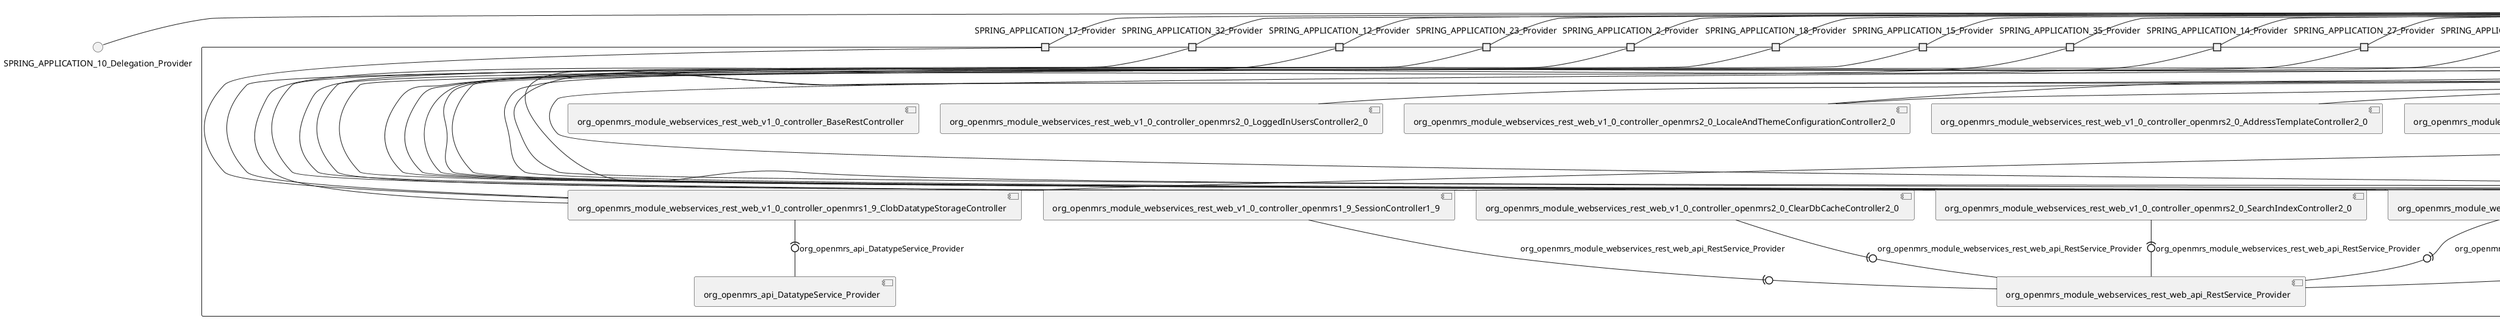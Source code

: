 @startuml
skinparam fixCircleLabelOverlapping true
skinparam componentStyle uml2
() SPRING_APPLICATION_10_Delegation_Provider
() SPRING_APPLICATION_11_Delegation_Provider
() SPRING_APPLICATION_12_Delegation_Provider
() SPRING_APPLICATION_13_Delegation_Provider
() SPRING_APPLICATION_14_Delegation_Provider
() SPRING_APPLICATION_15_Delegation_Provider
() SPRING_APPLICATION_16_Delegation_Provider
() SPRING_APPLICATION_17_Delegation_Provider
() SPRING_APPLICATION_18_Delegation_Provider
() SPRING_APPLICATION_19_Delegation_Provider
() SPRING_APPLICATION_20_Delegation_Provider
() SPRING_APPLICATION_21_Delegation_Provider
() SPRING_APPLICATION_22_Delegation_Provider
() SPRING_APPLICATION_23_Delegation_Provider
() SPRING_APPLICATION_24_Delegation_Provider
() SPRING_APPLICATION_25_Delegation_Provider
() SPRING_APPLICATION_26_Delegation_Provider
() SPRING_APPLICATION_27_Delegation_Provider
() SPRING_APPLICATION_28_Delegation_Provider
() SPRING_APPLICATION_29_Delegation_Provider
() SPRING_APPLICATION_2_Delegation_Provider
() SPRING_APPLICATION_30_Delegation_Provider
() SPRING_APPLICATION_31_Delegation_Provider
() SPRING_APPLICATION_32_Delegation_Provider
() SPRING_APPLICATION_33_Delegation_Provider
() SPRING_APPLICATION_34_Delegation_Provider
() SPRING_APPLICATION_35_Delegation_Provider
() SPRING_APPLICATION_36_Delegation_Provider
() SPRING_APPLICATION_37_Delegation_Provider
() SPRING_APPLICATION_38_Delegation_Provider
() SPRING_APPLICATION_3_Delegation_Provider
() SPRING_APPLICATION_4_Delegation_Provider
() SPRING_APPLICATION_5_Delegation_Provider
() SPRING_APPLICATION_6_Delegation_Provider
() SPRING_APPLICATION_7_Delegation_Provider
() SPRING_APPLICATION_8_Delegation_Provider
() SPRING_APPLICATION_9_Delegation_Provider
() SPRING_APPLICATION_Delegation_Provider
() SPRING_APPLICATION_module_webservices_rest_apiDocs_Delegation_Provider
() SPRING_APPLICATION_module_webservices_rest_settings_Delegation_Provider
() SPRING_APPLICATION_module_webservices_rest_swagger_json_Delegation_Provider
() SPRING_APPLICATION_rest_unknownResource_Delegation_Provider
() SPRING_APPLICATION_rest_v1_form_value_Delegation_Provider
() SPRING_APPLICATION_rest_v1_hl7_Delegation_Provider
() SPRING_APPLICATION_value_Delegation_Provider
rectangle System {
[org_openmrs_api_DatatypeService_Provider] [[openmrs-openmrs-core.repository#_xmSMxEJQEe-po9h9FtaqyA]]
[org_openmrs_api_FormService_Provider] [[openmrs-openmrs-core.repository#_xmSMxEJQEe-po9h9FtaqyA]]
[org_openmrs_api_ObsService_Provider] [[openmrs-openmrs-core.repository#_xmSMxEJQEe-po9h9FtaqyA]]
[org_openmrs_api_UserService_Provider] [[openmrs-openmrs-core.repository#_xmSMxEJQEe-po9h9FtaqyA]]
[org_openmrs_module_webservices_rest_web_api_RestService_Provider] [[openmrs-openmrs-core.repository#_xmSMxEJQEe-po9h9FtaqyA]]
[org_openmrs_module_webservices_rest_web_controller_SettingsFormController] [[openmrs-openmrs-core.repository#_xmSMxEJQEe-po9h9FtaqyA]]
[org_openmrs_module_webservices_rest_web_controller_SwaggerDocController] [[openmrs-openmrs-core.repository#_xmSMxEJQEe-po9h9FtaqyA]]
[org_openmrs_module_webservices_rest_web_controller_SwaggerSpecificationController] [[openmrs-openmrs-core.repository#_xmSMxEJQEe-po9h9FtaqyA]]
[org_openmrs_module_webservices_rest_web_v1_0_controller_BaseRestController] [[openmrs-openmrs-core.repository#_xmSMxEJQEe-po9h9FtaqyA]]
[org_openmrs_module_webservices_rest_web_v1_0_controller_BaseUriSetup] [[openmrs-openmrs-core.repository#_xmSMxEJQEe-po9h9FtaqyA]]
[org_openmrs_module_webservices_rest_web_v1_0_controller_MainResourceController] [[openmrs-openmrs-core.repository#_xmSMxEJQEe-po9h9FtaqyA]]
[org_openmrs_module_webservices_rest_web_v1_0_controller_MainSubResourceController] [[openmrs-openmrs-core.repository#_xmSMxEJQEe-po9h9FtaqyA]]
[org_openmrs_module_webservices_rest_web_v1_0_controller_UnknownResourceController] [[openmrs-openmrs-core.repository#_xmSMxEJQEe-po9h9FtaqyA]]
[org_openmrs_module_webservices_rest_web_v1_0_controller_openmrs1_8_ChangePasswordController1_8] [[openmrs-openmrs-core.repository#_xmSMxEJQEe-po9h9FtaqyA]]
[org_openmrs_module_webservices_rest_web_v1_0_controller_openmrs1_8_HL7MessageController1_8] [[openmrs-openmrs-core.repository#_xmSMxEJQEe-po9h9FtaqyA]]
[org_openmrs_module_webservices_rest_web_v1_0_controller_openmrs1_8_ObsComplexValueController1_8] [[openmrs-openmrs-core.repository#_xmSMxEJQEe-po9h9FtaqyA]]
[org_openmrs_module_webservices_rest_web_v1_0_controller_openmrs1_9_ClobDatatypeStorageController] [[openmrs-openmrs-core.repository#_xmSMxEJQEe-po9h9FtaqyA]]
[org_openmrs_module_webservices_rest_web_v1_0_controller_openmrs1_9_ConceptReferenceController1_9] [[openmrs-openmrs-core.repository#_xmSMxEJQEe-po9h9FtaqyA]]
[org_openmrs_module_webservices_rest_web_v1_0_controller_openmrs1_9_FormResourceController1_9] [[openmrs-openmrs-core.repository#_xmSMxEJQEe-po9h9FtaqyA]]
[org_openmrs_module_webservices_rest_web_v1_0_controller_openmrs1_9_SessionController1_9] [[openmrs-openmrs-core.repository#_xmSMxEJQEe-po9h9FtaqyA]]
[org_openmrs_module_webservices_rest_web_v1_0_controller_openmrs2_0_AddressTemplateController2_0] [[openmrs-openmrs-core.repository#_xmSMxEJQEe-po9h9FtaqyA]]
[org_openmrs_module_webservices_rest_web_v1_0_controller_openmrs2_0_ClearDbCacheController2_0] [[openmrs-openmrs-core.repository#_xmSMxEJQEe-po9h9FtaqyA]]
[org_openmrs_module_webservices_rest_web_v1_0_controller_openmrs2_0_ImplementationIdController2_0] [[openmrs-openmrs-core.repository#_xmSMxEJQEe-po9h9FtaqyA]]
[org_openmrs_module_webservices_rest_web_v1_0_controller_openmrs2_0_LocaleAndThemeConfigurationController2_0] [[openmrs-openmrs-core.repository#_xmSMxEJQEe-po9h9FtaqyA]]
[org_openmrs_module_webservices_rest_web_v1_0_controller_openmrs2_0_LoggedInUsersController2_0] [[openmrs-openmrs-core.repository#_xmSMxEJQEe-po9h9FtaqyA]]
[org_openmrs_module_webservices_rest_web_v1_0_controller_openmrs2_0_NameTemplateController2_0] [[openmrs-openmrs-core.repository#_xmSMxEJQEe-po9h9FtaqyA]]
[org_openmrs_module_webservices_rest_web_v1_0_controller_openmrs2_0_SearchIndexController2_0] [[openmrs-openmrs-core.repository#_xmSMxEJQEe-po9h9FtaqyA]]
[org_openmrs_module_webservices_rest_web_v1_0_controller_openmrs2_0_VisitConfigurationController2_0] [[openmrs-openmrs-core.repository#_xmSMxEJQEe-po9h9FtaqyA]]
[org_openmrs_module_webservices_rest_web_v1_0_controller_openmrs2_2_PasswordResetController2_2] [[openmrs-openmrs-core.repository#_xmSMxEJQEe-po9h9FtaqyA]]
port SPRING_APPLICATION_10_Provider
SPRING_APPLICATION_10_Delegation_Provider - SPRING_APPLICATION_10_Provider
SPRING_APPLICATION_10_Provider - [org_openmrs_module_webservices_rest_web_v1_0_controller_openmrs1_8_ChangePasswordController1_8]
port SPRING_APPLICATION_11_Provider
SPRING_APPLICATION_11_Delegation_Provider - SPRING_APPLICATION_11_Provider
SPRING_APPLICATION_11_Provider - [org_openmrs_module_webservices_rest_web_v1_0_controller_MainSubResourceController]
port SPRING_APPLICATION_12_Provider
SPRING_APPLICATION_12_Delegation_Provider - SPRING_APPLICATION_12_Provider
SPRING_APPLICATION_12_Provider - [org_openmrs_module_webservices_rest_web_v1_0_controller_openmrs1_9_ClobDatatypeStorageController]
port SPRING_APPLICATION_13_Provider
SPRING_APPLICATION_13_Delegation_Provider - SPRING_APPLICATION_13_Provider
SPRING_APPLICATION_13_Provider - [org_openmrs_module_webservices_rest_web_v1_0_controller_openmrs2_0_LoggedInUsersController2_0]
port SPRING_APPLICATION_14_Provider
SPRING_APPLICATION_14_Delegation_Provider - SPRING_APPLICATION_14_Provider
SPRING_APPLICATION_14_Provider - [org_openmrs_module_webservices_rest_web_v1_0_controller_MainSubResourceController]
port SPRING_APPLICATION_15_Provider
SPRING_APPLICATION_15_Delegation_Provider - SPRING_APPLICATION_15_Provider
SPRING_APPLICATION_15_Provider - [org_openmrs_module_webservices_rest_web_v1_0_controller_openmrs2_0_SearchIndexController2_0]
port SPRING_APPLICATION_16_Provider
SPRING_APPLICATION_16_Delegation_Provider - SPRING_APPLICATION_16_Provider
SPRING_APPLICATION_16_Provider - [org_openmrs_module_webservices_rest_web_v1_0_controller_openmrs2_0_LocaleAndThemeConfigurationController2_0]
port SPRING_APPLICATION_17_Provider
SPRING_APPLICATION_17_Delegation_Provider - SPRING_APPLICATION_17_Provider
SPRING_APPLICATION_17_Provider - [org_openmrs_module_webservices_rest_web_v1_0_controller_openmrs1_9_ClobDatatypeStorageController]
port SPRING_APPLICATION_18_Provider
SPRING_APPLICATION_18_Delegation_Provider - SPRING_APPLICATION_18_Provider
SPRING_APPLICATION_18_Provider - [org_openmrs_module_webservices_rest_web_v1_0_controller_openmrs2_0_ClearDbCacheController2_0]
port SPRING_APPLICATION_19_Provider
SPRING_APPLICATION_19_Delegation_Provider - SPRING_APPLICATION_19_Provider
SPRING_APPLICATION_19_Provider - [org_openmrs_module_webservices_rest_web_v1_0_controller_openmrs2_0_ImplementationIdController2_0]
port SPRING_APPLICATION_20_Provider
SPRING_APPLICATION_20_Delegation_Provider - SPRING_APPLICATION_20_Provider
SPRING_APPLICATION_20_Provider - [org_openmrs_module_webservices_rest_web_v1_0_controller_openmrs2_0_LocaleAndThemeConfigurationController2_0]
port SPRING_APPLICATION_21_Provider
SPRING_APPLICATION_21_Delegation_Provider - SPRING_APPLICATION_21_Provider
SPRING_APPLICATION_21_Provider - [org_openmrs_module_webservices_rest_web_v1_0_controller_MainSubResourceController]
port SPRING_APPLICATION_22_Provider
SPRING_APPLICATION_22_Delegation_Provider - SPRING_APPLICATION_22_Provider
SPRING_APPLICATION_22_Provider - [org_openmrs_module_webservices_rest_web_v1_0_controller_openmrs2_0_AddressTemplateController2_0]
port SPRING_APPLICATION_23_Provider
SPRING_APPLICATION_23_Delegation_Provider - SPRING_APPLICATION_23_Provider
SPRING_APPLICATION_23_Provider - [org_openmrs_module_webservices_rest_web_v1_0_controller_openmrs1_9_SessionController1_9]
port SPRING_APPLICATION_24_Provider
SPRING_APPLICATION_24_Delegation_Provider - SPRING_APPLICATION_24_Provider
SPRING_APPLICATION_24_Provider - [org_openmrs_module_webservices_rest_web_v1_0_controller_MainResourceController]
port SPRING_APPLICATION_25_Provider
SPRING_APPLICATION_25_Delegation_Provider - SPRING_APPLICATION_25_Provider
SPRING_APPLICATION_25_Provider - [org_openmrs_module_webservices_rest_web_v1_0_controller_MainResourceController]
port SPRING_APPLICATION_26_Provider
SPRING_APPLICATION_26_Delegation_Provider - SPRING_APPLICATION_26_Provider
SPRING_APPLICATION_26_Provider - [org_openmrs_module_webservices_rest_web_v1_0_controller_openmrs2_0_ImplementationIdController2_0]
port SPRING_APPLICATION_27_Provider
SPRING_APPLICATION_27_Delegation_Provider - SPRING_APPLICATION_27_Provider
SPRING_APPLICATION_27_Provider - [org_openmrs_module_webservices_rest_web_v1_0_controller_MainSubResourceController]
port SPRING_APPLICATION_28_Provider
SPRING_APPLICATION_28_Delegation_Provider - SPRING_APPLICATION_28_Provider
SPRING_APPLICATION_28_Provider - [org_openmrs_module_webservices_rest_web_v1_0_controller_openmrs2_2_PasswordResetController2_2]
port SPRING_APPLICATION_29_Provider
SPRING_APPLICATION_29_Delegation_Provider - SPRING_APPLICATION_29_Provider
SPRING_APPLICATION_29_Provider - [org_openmrs_module_webservices_rest_web_v1_0_controller_openmrs2_2_PasswordResetController2_2]
port SPRING_APPLICATION_2_Provider
SPRING_APPLICATION_2_Delegation_Provider - SPRING_APPLICATION_2_Provider
SPRING_APPLICATION_2_Provider - [org_openmrs_module_webservices_rest_web_v1_0_controller_openmrs1_9_SessionController1_9]
port SPRING_APPLICATION_30_Provider
SPRING_APPLICATION_30_Delegation_Provider - SPRING_APPLICATION_30_Provider
SPRING_APPLICATION_30_Provider - [org_openmrs_module_webservices_rest_web_v1_0_controller_openmrs2_0_VisitConfigurationController2_0]
port SPRING_APPLICATION_31_Provider
SPRING_APPLICATION_31_Delegation_Provider - SPRING_APPLICATION_31_Provider
SPRING_APPLICATION_31_Provider - [org_openmrs_module_webservices_rest_web_v1_0_controller_MainResourceController]
port SPRING_APPLICATION_32_Provider
SPRING_APPLICATION_32_Delegation_Provider - SPRING_APPLICATION_32_Provider
SPRING_APPLICATION_32_Provider - [org_openmrs_module_webservices_rest_web_v1_0_controller_openmrs1_9_ClobDatatypeStorageController]
port SPRING_APPLICATION_33_Provider
SPRING_APPLICATION_33_Delegation_Provider - SPRING_APPLICATION_33_Provider
SPRING_APPLICATION_33_Provider - [org_openmrs_module_webservices_rest_web_v1_0_controller_openmrs2_0_NameTemplateController2_0]
port SPRING_APPLICATION_34_Provider
SPRING_APPLICATION_34_Delegation_Provider - SPRING_APPLICATION_34_Provider
SPRING_APPLICATION_34_Provider - [org_openmrs_module_webservices_rest_web_v1_0_controller_MainResourceController]
port SPRING_APPLICATION_35_Provider
SPRING_APPLICATION_35_Delegation_Provider - SPRING_APPLICATION_35_Provider
SPRING_APPLICATION_35_Provider - [org_openmrs_module_webservices_rest_web_v1_0_controller_MainSubResourceController]
port SPRING_APPLICATION_36_Provider
SPRING_APPLICATION_36_Delegation_Provider - SPRING_APPLICATION_36_Provider
SPRING_APPLICATION_36_Provider - [org_openmrs_module_webservices_rest_web_v1_0_controller_MainResourceController]
port SPRING_APPLICATION_37_Provider
SPRING_APPLICATION_37_Delegation_Provider - SPRING_APPLICATION_37_Provider
SPRING_APPLICATION_37_Provider - [org_openmrs_module_webservices_rest_web_v1_0_controller_MainSubResourceController]
port SPRING_APPLICATION_38_Provider
SPRING_APPLICATION_38_Delegation_Provider - SPRING_APPLICATION_38_Provider
SPRING_APPLICATION_38_Provider - [org_openmrs_module_webservices_rest_web_v1_0_controller_openmrs1_8_ChangePasswordController1_8]
port SPRING_APPLICATION_3_Provider
SPRING_APPLICATION_3_Delegation_Provider - SPRING_APPLICATION_3_Provider
SPRING_APPLICATION_3_Provider - [org_openmrs_module_webservices_rest_web_v1_0_controller_MainResourceController]
port SPRING_APPLICATION_4_Provider
SPRING_APPLICATION_4_Delegation_Provider - SPRING_APPLICATION_4_Provider
SPRING_APPLICATION_4_Provider - [org_openmrs_module_webservices_rest_web_v1_0_controller_MainResourceController]
port SPRING_APPLICATION_5_Provider
SPRING_APPLICATION_5_Delegation_Provider - SPRING_APPLICATION_5_Provider
SPRING_APPLICATION_5_Provider - [org_openmrs_module_webservices_rest_web_v1_0_controller_openmrs1_9_ConceptReferenceController1_9]
port SPRING_APPLICATION_6_Provider
SPRING_APPLICATION_6_Delegation_Provider - SPRING_APPLICATION_6_Provider
SPRING_APPLICATION_6_Provider - [org_openmrs_module_webservices_rest_web_v1_0_controller_MainSubResourceController]
port SPRING_APPLICATION_7_Provider
SPRING_APPLICATION_7_Delegation_Provider - SPRING_APPLICATION_7_Provider
SPRING_APPLICATION_7_Provider - [org_openmrs_module_webservices_rest_web_v1_0_controller_MainSubResourceController]
port SPRING_APPLICATION_8_Provider
SPRING_APPLICATION_8_Delegation_Provider - SPRING_APPLICATION_8_Provider
SPRING_APPLICATION_8_Provider - [org_openmrs_module_webservices_rest_web_v1_0_controller_openmrs2_0_VisitConfigurationController2_0]
port SPRING_APPLICATION_9_Provider
SPRING_APPLICATION_9_Delegation_Provider - SPRING_APPLICATION_9_Provider
SPRING_APPLICATION_9_Provider - [org_openmrs_module_webservices_rest_web_v1_0_controller_MainSubResourceController]
port SPRING_APPLICATION_Provider
SPRING_APPLICATION_Delegation_Provider - SPRING_APPLICATION_Provider
SPRING_APPLICATION_Provider - [org_openmrs_module_webservices_rest_web_v1_0_controller_openmrs1_9_SessionController1_9]
port SPRING_APPLICATION_module_webservices_rest_apiDocs_Provider
SPRING_APPLICATION_module_webservices_rest_apiDocs_Delegation_Provider - SPRING_APPLICATION_module_webservices_rest_apiDocs_Provider
SPRING_APPLICATION_module_webservices_rest_apiDocs_Provider - [org_openmrs_module_webservices_rest_web_controller_SwaggerDocController]
port SPRING_APPLICATION_module_webservices_rest_settings_Provider
SPRING_APPLICATION_module_webservices_rest_settings_Delegation_Provider - SPRING_APPLICATION_module_webservices_rest_settings_Provider
SPRING_APPLICATION_module_webservices_rest_settings_Provider - [org_openmrs_module_webservices_rest_web_controller_SettingsFormController]
port SPRING_APPLICATION_module_webservices_rest_swagger_json_Provider
SPRING_APPLICATION_module_webservices_rest_swagger_json_Delegation_Provider - SPRING_APPLICATION_module_webservices_rest_swagger_json_Provider
SPRING_APPLICATION_module_webservices_rest_swagger_json_Provider - [org_openmrs_module_webservices_rest_web_controller_SwaggerSpecificationController]
port SPRING_APPLICATION_rest_unknownResource_Provider
SPRING_APPLICATION_rest_unknownResource_Delegation_Provider - SPRING_APPLICATION_rest_unknownResource_Provider
SPRING_APPLICATION_rest_unknownResource_Provider - [org_openmrs_module_webservices_rest_web_v1_0_controller_UnknownResourceController]
port SPRING_APPLICATION_rest_v1_form_value_Provider
SPRING_APPLICATION_rest_v1_form_value_Delegation_Provider - SPRING_APPLICATION_rest_v1_form_value_Provider
SPRING_APPLICATION_rest_v1_form_value_Provider - [org_openmrs_module_webservices_rest_web_v1_0_controller_openmrs1_9_FormResourceController1_9]
port SPRING_APPLICATION_rest_v1_hl7_Provider
SPRING_APPLICATION_rest_v1_hl7_Delegation_Provider - SPRING_APPLICATION_rest_v1_hl7_Provider
SPRING_APPLICATION_rest_v1_hl7_Provider - [org_openmrs_module_webservices_rest_web_v1_0_controller_openmrs1_8_HL7MessageController1_8]
port SPRING_APPLICATION_value_Provider
SPRING_APPLICATION_value_Delegation_Provider - SPRING_APPLICATION_value_Provider
SPRING_APPLICATION_value_Provider - [org_openmrs_module_webservices_rest_web_v1_0_controller_openmrs1_8_ObsComplexValueController1_8]
[org_openmrs_module_webservices_rest_web_v1_0_controller_openmrs1_9_ClobDatatypeStorageController] -(0- [org_openmrs_api_DatatypeService_Provider] : org_openmrs_api_DatatypeService_Provider
[org_openmrs_module_webservices_rest_web_v1_0_controller_openmrs1_9_FormResourceController1_9] -(0- [org_openmrs_api_FormService_Provider] : org_openmrs_api_FormService_Provider
[org_openmrs_module_webservices_rest_web_v1_0_controller_openmrs1_8_ObsComplexValueController1_8] -(0- [org_openmrs_api_ObsService_Provider] : org_openmrs_api_ObsService_Provider
[org_openmrs_module_webservices_rest_web_v1_0_controller_openmrs1_8_ChangePasswordController1_8] -(0- [org_openmrs_api_UserService_Provider] : org_openmrs_api_UserService_Provider
[org_openmrs_module_webservices_rest_web_v1_0_controller_openmrs2_2_PasswordResetController2_2] -(0- [org_openmrs_api_UserService_Provider] : org_openmrs_api_UserService_Provider
[org_openmrs_module_webservices_rest_web_v1_0_controller_openmrs2_0_ClearDbCacheController2_0] -(0- [org_openmrs_module_webservices_rest_web_api_RestService_Provider] : org_openmrs_module_webservices_rest_web_api_RestService_Provider
[org_openmrs_module_webservices_rest_web_v1_0_controller_MainSubResourceController] -(0- [org_openmrs_module_webservices_rest_web_api_RestService_Provider] : org_openmrs_module_webservices_rest_web_api_RestService_Provider
[org_openmrs_module_webservices_rest_web_v1_0_controller_openmrs1_9_SessionController1_9] -(0- [org_openmrs_module_webservices_rest_web_api_RestService_Provider] : org_openmrs_module_webservices_rest_web_api_RestService_Provider
[org_openmrs_module_webservices_rest_web_v1_0_controller_MainResourceController] -(0- [org_openmrs_module_webservices_rest_web_api_RestService_Provider] : org_openmrs_module_webservices_rest_web_api_RestService_Provider
[org_openmrs_module_webservices_rest_web_v1_0_controller_openmrs2_0_SearchIndexController2_0] -(0- [org_openmrs_module_webservices_rest_web_api_RestService_Provider] : org_openmrs_module_webservices_rest_web_api_RestService_Provider
[org_openmrs_module_webservices_rest_web_v1_0_controller_MainResourceController] -(0- [org_openmrs_module_webservices_rest_web_v1_0_controller_BaseUriSetup] : org_openmrs_module_webservices_rest_web_v1_0_controller_BaseUriSetup_Provider
[org_openmrs_module_webservices_rest_web_v1_0_controller_MainSubResourceController] -(0- [org_openmrs_module_webservices_rest_web_v1_0_controller_BaseUriSetup] : org_openmrs_module_webservices_rest_web_v1_0_controller_BaseUriSetup_Provider
[org_openmrs_module_webservices_rest_web_v1_0_controller_openmrs1_8_HL7MessageController1_8] -(0- [org_openmrs_module_webservices_rest_web_v1_0_controller_MainResourceController] : org_openmrs_module_webservices_rest_web_v1_0_controller_MainResourceController_Provider
[org_openmrs_module_webservices_rest_web_v1_0_controller_openmrs1_9_FormResourceController1_9] -(0- [org_openmrs_module_webservices_rest_web_v1_0_controller_openmrs1_9_ClobDatatypeStorageController] : org_openmrs_module_webservices_rest_web_v1_0_controller_openmrs1_9_ClobDatatypeStorageController_Provider
}

@enduml
